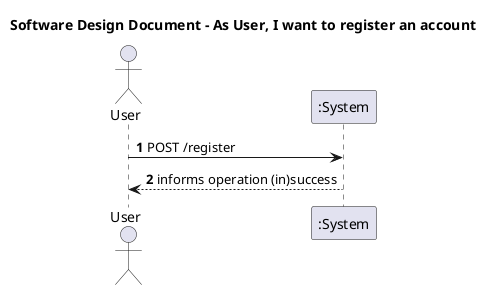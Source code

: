 @startuml
'autocomplete on
autonumber

title Software Design Document - As User, I want to register an account

actor "User" as Ac
participant ":System" as Sys

Ac -> Sys : POST /register
Sys --> Ac : informs operation (in)success

@enduml
